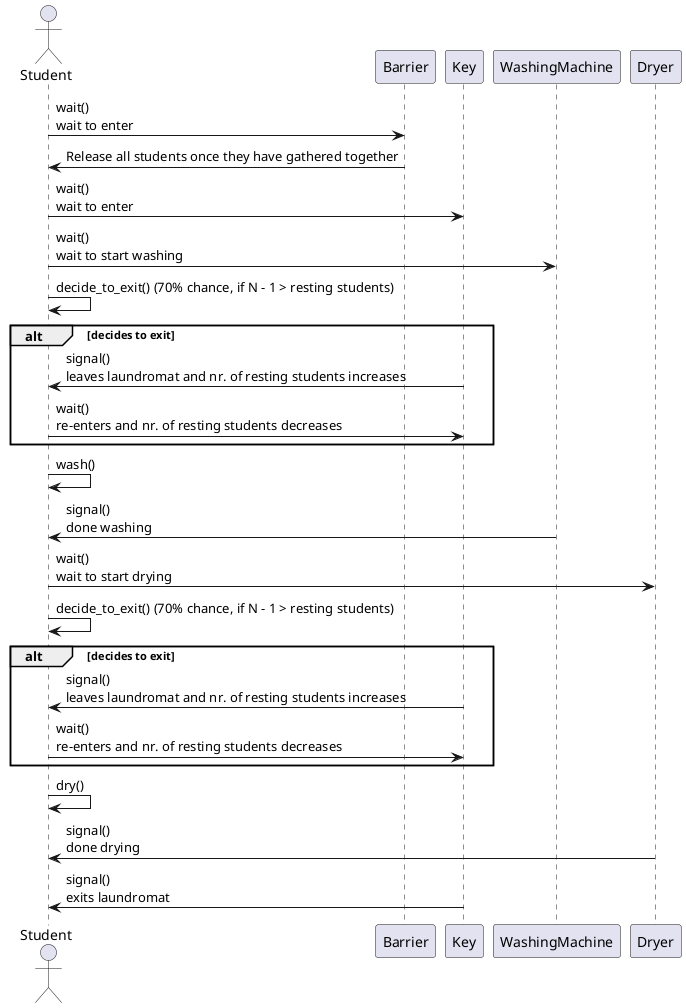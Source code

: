 @startuml
actor Student

Student -> Barrier : wait() \nwait to enter
Barrier -> Student : Release all students once they have gathered together
Student -> Key : wait() \nwait to enter
Student -> WashingMachine : wait() \nwait to start washing

Student -> Student : decide_to_exit() (70% chance, if N - 1 > resting students)
alt decides to exit
    Key -> Student : signal() \nleaves laundromat and nr. of resting students increases
    Student -> Key : wait() \nre-enters and nr. of resting students decreases
end

Student -> Student : wash()

WashingMachine -> Student : signal() \ndone washing
Student -> Dryer : wait() \nwait to start drying

Student -> Student : decide_to_exit() (70% chance, if N - 1 > resting students)
alt decides to exit
    Key -> Student : signal() \nleaves laundromat and nr. of resting students increases
    Student -> Key : wait() \nre-enters and nr. of resting students decreases
end

Student -> Student : dry()

Dryer -> Student : signal() \ndone drying
Key -> Student: signal() \nexits laundromat

@enduml
